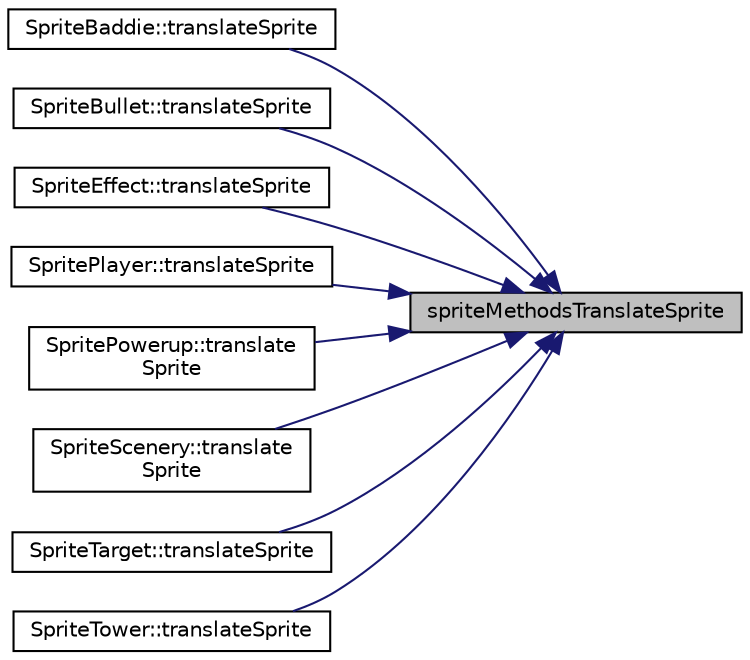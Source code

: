 digraph "spriteMethodsTranslateSprite"
{
 // LATEX_PDF_SIZE
  edge [fontname="Helvetica",fontsize="10",labelfontname="Helvetica",labelfontsize="10"];
  node [fontname="Helvetica",fontsize="10",shape=record];
  rankdir="RL";
  Node1 [label="spriteMethodsTranslateSprite",height=0.2,width=0.4,color="black", fillcolor="grey75", style="filled", fontcolor="black",tooltip=" "];
  Node1 -> Node2 [dir="back",color="midnightblue",fontsize="10",style="solid",fontname="Helvetica"];
  Node2 [label="SpriteBaddie::translateSprite",height=0.2,width=0.4,color="black", fillcolor="white", style="filled",URL="$class_sprite_baddie.html#aed619ac74243d76672a41c1a6e8dbb7e",tooltip=" "];
  Node1 -> Node3 [dir="back",color="midnightblue",fontsize="10",style="solid",fontname="Helvetica"];
  Node3 [label="SpriteBullet::translateSprite",height=0.2,width=0.4,color="black", fillcolor="white", style="filled",URL="$class_sprite_bullet.html#a430e04f7aaf1563469de58f497cfa5c5",tooltip=" "];
  Node1 -> Node4 [dir="back",color="midnightblue",fontsize="10",style="solid",fontname="Helvetica"];
  Node4 [label="SpriteEffect::translateSprite",height=0.2,width=0.4,color="black", fillcolor="white", style="filled",URL="$class_sprite_effect.html#a5d3087ad5b8de4233add2497111aa919",tooltip=" "];
  Node1 -> Node5 [dir="back",color="midnightblue",fontsize="10",style="solid",fontname="Helvetica"];
  Node5 [label="SpritePlayer::translateSprite",height=0.2,width=0.4,color="black", fillcolor="white", style="filled",URL="$class_sprite_player.html#a49d860cee50099d3a671651e88f5adbf",tooltip=" "];
  Node1 -> Node6 [dir="back",color="midnightblue",fontsize="10",style="solid",fontname="Helvetica"];
  Node6 [label="SpritePowerup::translate\lSprite",height=0.2,width=0.4,color="black", fillcolor="white", style="filled",URL="$class_sprite_powerup.html#a392616c14141773698da6b808c28d065",tooltip=" "];
  Node1 -> Node7 [dir="back",color="midnightblue",fontsize="10",style="solid",fontname="Helvetica"];
  Node7 [label="SpriteScenery::translate\lSprite",height=0.2,width=0.4,color="black", fillcolor="white", style="filled",URL="$class_sprite_scenery.html#a9b252b813d7d51661a939c261582b7cd",tooltip=" "];
  Node1 -> Node8 [dir="back",color="midnightblue",fontsize="10",style="solid",fontname="Helvetica"];
  Node8 [label="SpriteTarget::translateSprite",height=0.2,width=0.4,color="black", fillcolor="white", style="filled",URL="$class_sprite_target.html#a7b023a928d81895a3e4cd1f1f424df8e",tooltip=" "];
  Node1 -> Node9 [dir="back",color="midnightblue",fontsize="10",style="solid",fontname="Helvetica"];
  Node9 [label="SpriteTower::translateSprite",height=0.2,width=0.4,color="black", fillcolor="white", style="filled",URL="$class_sprite_tower.html#ac0a28df03f65b27d4b134300b0c2e355",tooltip=" "];
}
